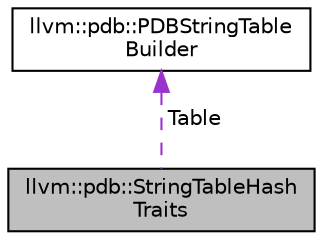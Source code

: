 digraph "llvm::pdb::StringTableHashTraits"
{
 // LATEX_PDF_SIZE
  bgcolor="transparent";
  edge [fontname="Helvetica",fontsize="10",labelfontname="Helvetica",labelfontsize="10"];
  node [fontname="Helvetica",fontsize="10",shape="box"];
  Node1 [label="llvm::pdb::StringTableHash\lTraits",height=0.2,width=0.4,color="black", fillcolor="grey75", style="filled", fontcolor="black",tooltip=" "];
  Node2 -> Node1 [dir="back",color="darkorchid3",fontsize="10",style="dashed",label=" Table" ,fontname="Helvetica"];
  Node2 [label="llvm::pdb::PDBStringTable\lBuilder",height=0.2,width=0.4,color="black",URL="$classllvm_1_1pdb_1_1PDBStringTableBuilder.html",tooltip=" "];
}
